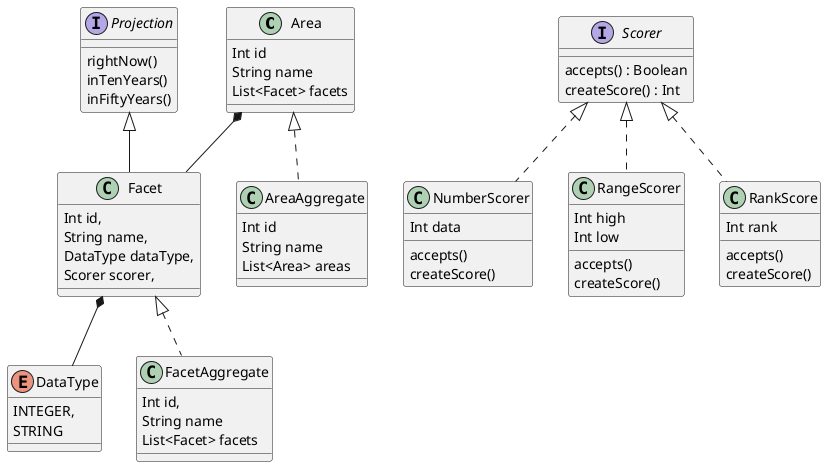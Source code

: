 @startuml
Area *-- Facet
Facet *-- DataType

class Area {
    Int id
    String name
    List<Facet> facets
}

class AreaAggregate implements Area {
    Int id
    String name
    List<Area> areas
}

class Facet extends Projection {
    Int id,
    String name,
    DataType dataType,
    Scorer scorer,
}

class FacetAggregate implements Facet {
    Int id,
    String name
    List<Facet> facets
}

enum DataType {
 INTEGER,
 STRING
}

interface Projection {
   rightNow()
   inTenYears()
   inFiftyYears()
}

interface Scorer {
    accepts() : Boolean
    createScore() : Int
}

class NumberScorer implements Scorer {
  Int data
  accepts()
  createScore()
}

class RangeScorer implements Scorer {
  Int high
  Int low
  accepts()
  createScore()
}

class RankScore implements Scorer {
 Int rank
 accepts()
 createScore()
}

@enduml
